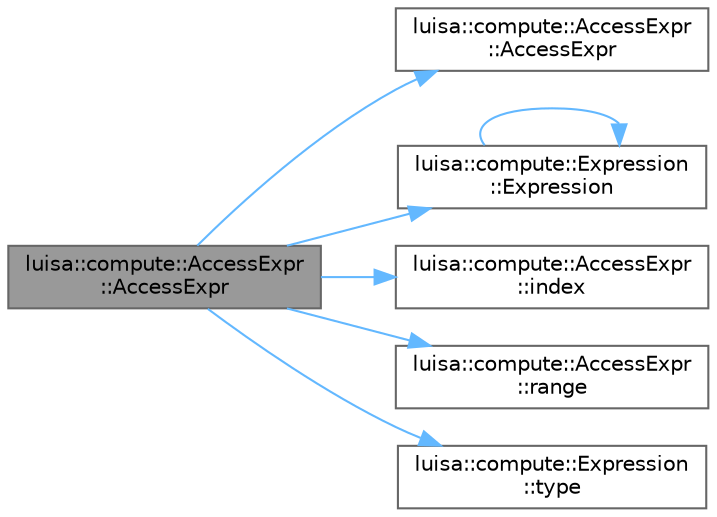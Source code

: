 digraph "luisa::compute::AccessExpr::AccessExpr"
{
 // LATEX_PDF_SIZE
  bgcolor="transparent";
  edge [fontname=Helvetica,fontsize=10,labelfontname=Helvetica,labelfontsize=10];
  node [fontname=Helvetica,fontsize=10,shape=box,height=0.2,width=0.4];
  rankdir="LR";
  Node1 [id="Node000001",label="luisa::compute::AccessExpr\l::AccessExpr",height=0.2,width=0.4,color="gray40", fillcolor="grey60", style="filled", fontcolor="black",tooltip="Construct a new AccessExpr object"];
  Node1 -> Node2 [id="edge7_Node000001_Node000002",color="steelblue1",style="solid",tooltip=" "];
  Node2 [id="Node000002",label="luisa::compute::AccessExpr\l::AccessExpr",height=0.2,width=0.4,color="grey40", fillcolor="white", style="filled",URL="$classluisa_1_1compute_1_1_access_expr.html#af14d56e33d12665ac7566d30b214695c",tooltip=" "];
  Node1 -> Node3 [id="edge8_Node000001_Node000003",color="steelblue1",style="solid",tooltip=" "];
  Node3 [id="Node000003",label="luisa::compute::Expression\l::Expression",height=0.2,width=0.4,color="grey40", fillcolor="white", style="filled",URL="$classluisa_1_1compute_1_1_expression.html#a4a625ab402e22dba0e9178089c0e3e2b",tooltip=" "];
  Node3 -> Node3 [id="edge9_Node000003_Node000003",color="steelblue1",style="solid",tooltip=" "];
  Node1 -> Node4 [id="edge10_Node000001_Node000004",color="steelblue1",style="solid",tooltip=" "];
  Node4 [id="Node000004",label="luisa::compute::AccessExpr\l::index",height=0.2,width=0.4,color="grey40", fillcolor="white", style="filled",URL="$classluisa_1_1compute_1_1_access_expr.html#ad90954110ad8f9989f852435ef2a6a61",tooltip=" "];
  Node1 -> Node5 [id="edge11_Node000001_Node000005",color="steelblue1",style="solid",tooltip=" "];
  Node5 [id="Node000005",label="luisa::compute::AccessExpr\l::range",height=0.2,width=0.4,color="grey40", fillcolor="white", style="filled",URL="$classluisa_1_1compute_1_1_access_expr.html#abac9eb94add9d99687cf050f78975b6f",tooltip=" "];
  Node1 -> Node6 [id="edge12_Node000001_Node000006",color="steelblue1",style="solid",tooltip=" "];
  Node6 [id="Node000006",label="luisa::compute::Expression\l::type",height=0.2,width=0.4,color="grey40", fillcolor="white", style="filled",URL="$classluisa_1_1compute_1_1_expression.html#a8bc5f8340d3b335c788bb1526982cf9d",tooltip=" "];
}
